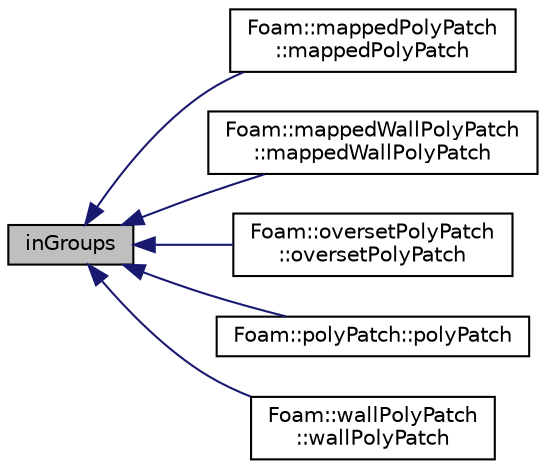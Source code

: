 digraph "inGroups"
{
  bgcolor="transparent";
  edge [fontname="Helvetica",fontsize="10",labelfontname="Helvetica",labelfontsize="10"];
  node [fontname="Helvetica",fontsize="10",shape=record];
  rankdir="LR";
  Node1 [label="inGroups",height=0.2,width=0.4,color="black", fillcolor="grey75", style="filled" fontcolor="black"];
  Node1 -> Node2 [dir="back",color="midnightblue",fontsize="10",style="solid",fontname="Helvetica"];
  Node2 [label="Foam::mappedPolyPatch\l::mappedPolyPatch",height=0.2,width=0.4,color="black",URL="$classFoam_1_1mappedPolyPatch.html#ab2222347e4a8a6c852ebecfc15fd65db",tooltip="Construct from components. "];
  Node1 -> Node3 [dir="back",color="midnightblue",fontsize="10",style="solid",fontname="Helvetica"];
  Node3 [label="Foam::mappedWallPolyPatch\l::mappedWallPolyPatch",height=0.2,width=0.4,color="black",URL="$classFoam_1_1mappedWallPolyPatch.html#aeaa37b38666e758b2328acb63b029ab4",tooltip="Construct from components. "];
  Node1 -> Node4 [dir="back",color="midnightblue",fontsize="10",style="solid",fontname="Helvetica"];
  Node4 [label="Foam::oversetPolyPatch\l::oversetPolyPatch",height=0.2,width=0.4,color="black",URL="$classFoam_1_1oversetPolyPatch.html#ac5ad00f674e8a473832267db9d2eaa79",tooltip="Construct from dictionary. "];
  Node1 -> Node5 [dir="back",color="midnightblue",fontsize="10",style="solid",fontname="Helvetica"];
  Node5 [label="Foam::polyPatch::polyPatch",height=0.2,width=0.4,color="black",URL="$classFoam_1_1polyPatch.html#afd0866f2f39e18aa6d76f9798a326394",tooltip="Construct from components. "];
  Node1 -> Node6 [dir="back",color="midnightblue",fontsize="10",style="solid",fontname="Helvetica"];
  Node6 [label="Foam::wallPolyPatch\l::wallPolyPatch",height=0.2,width=0.4,color="black",URL="$classFoam_1_1wallPolyPatch.html#a9c17ad2f6d145faea52415a743422a9f",tooltip="Construct from dictionary. "];
}
